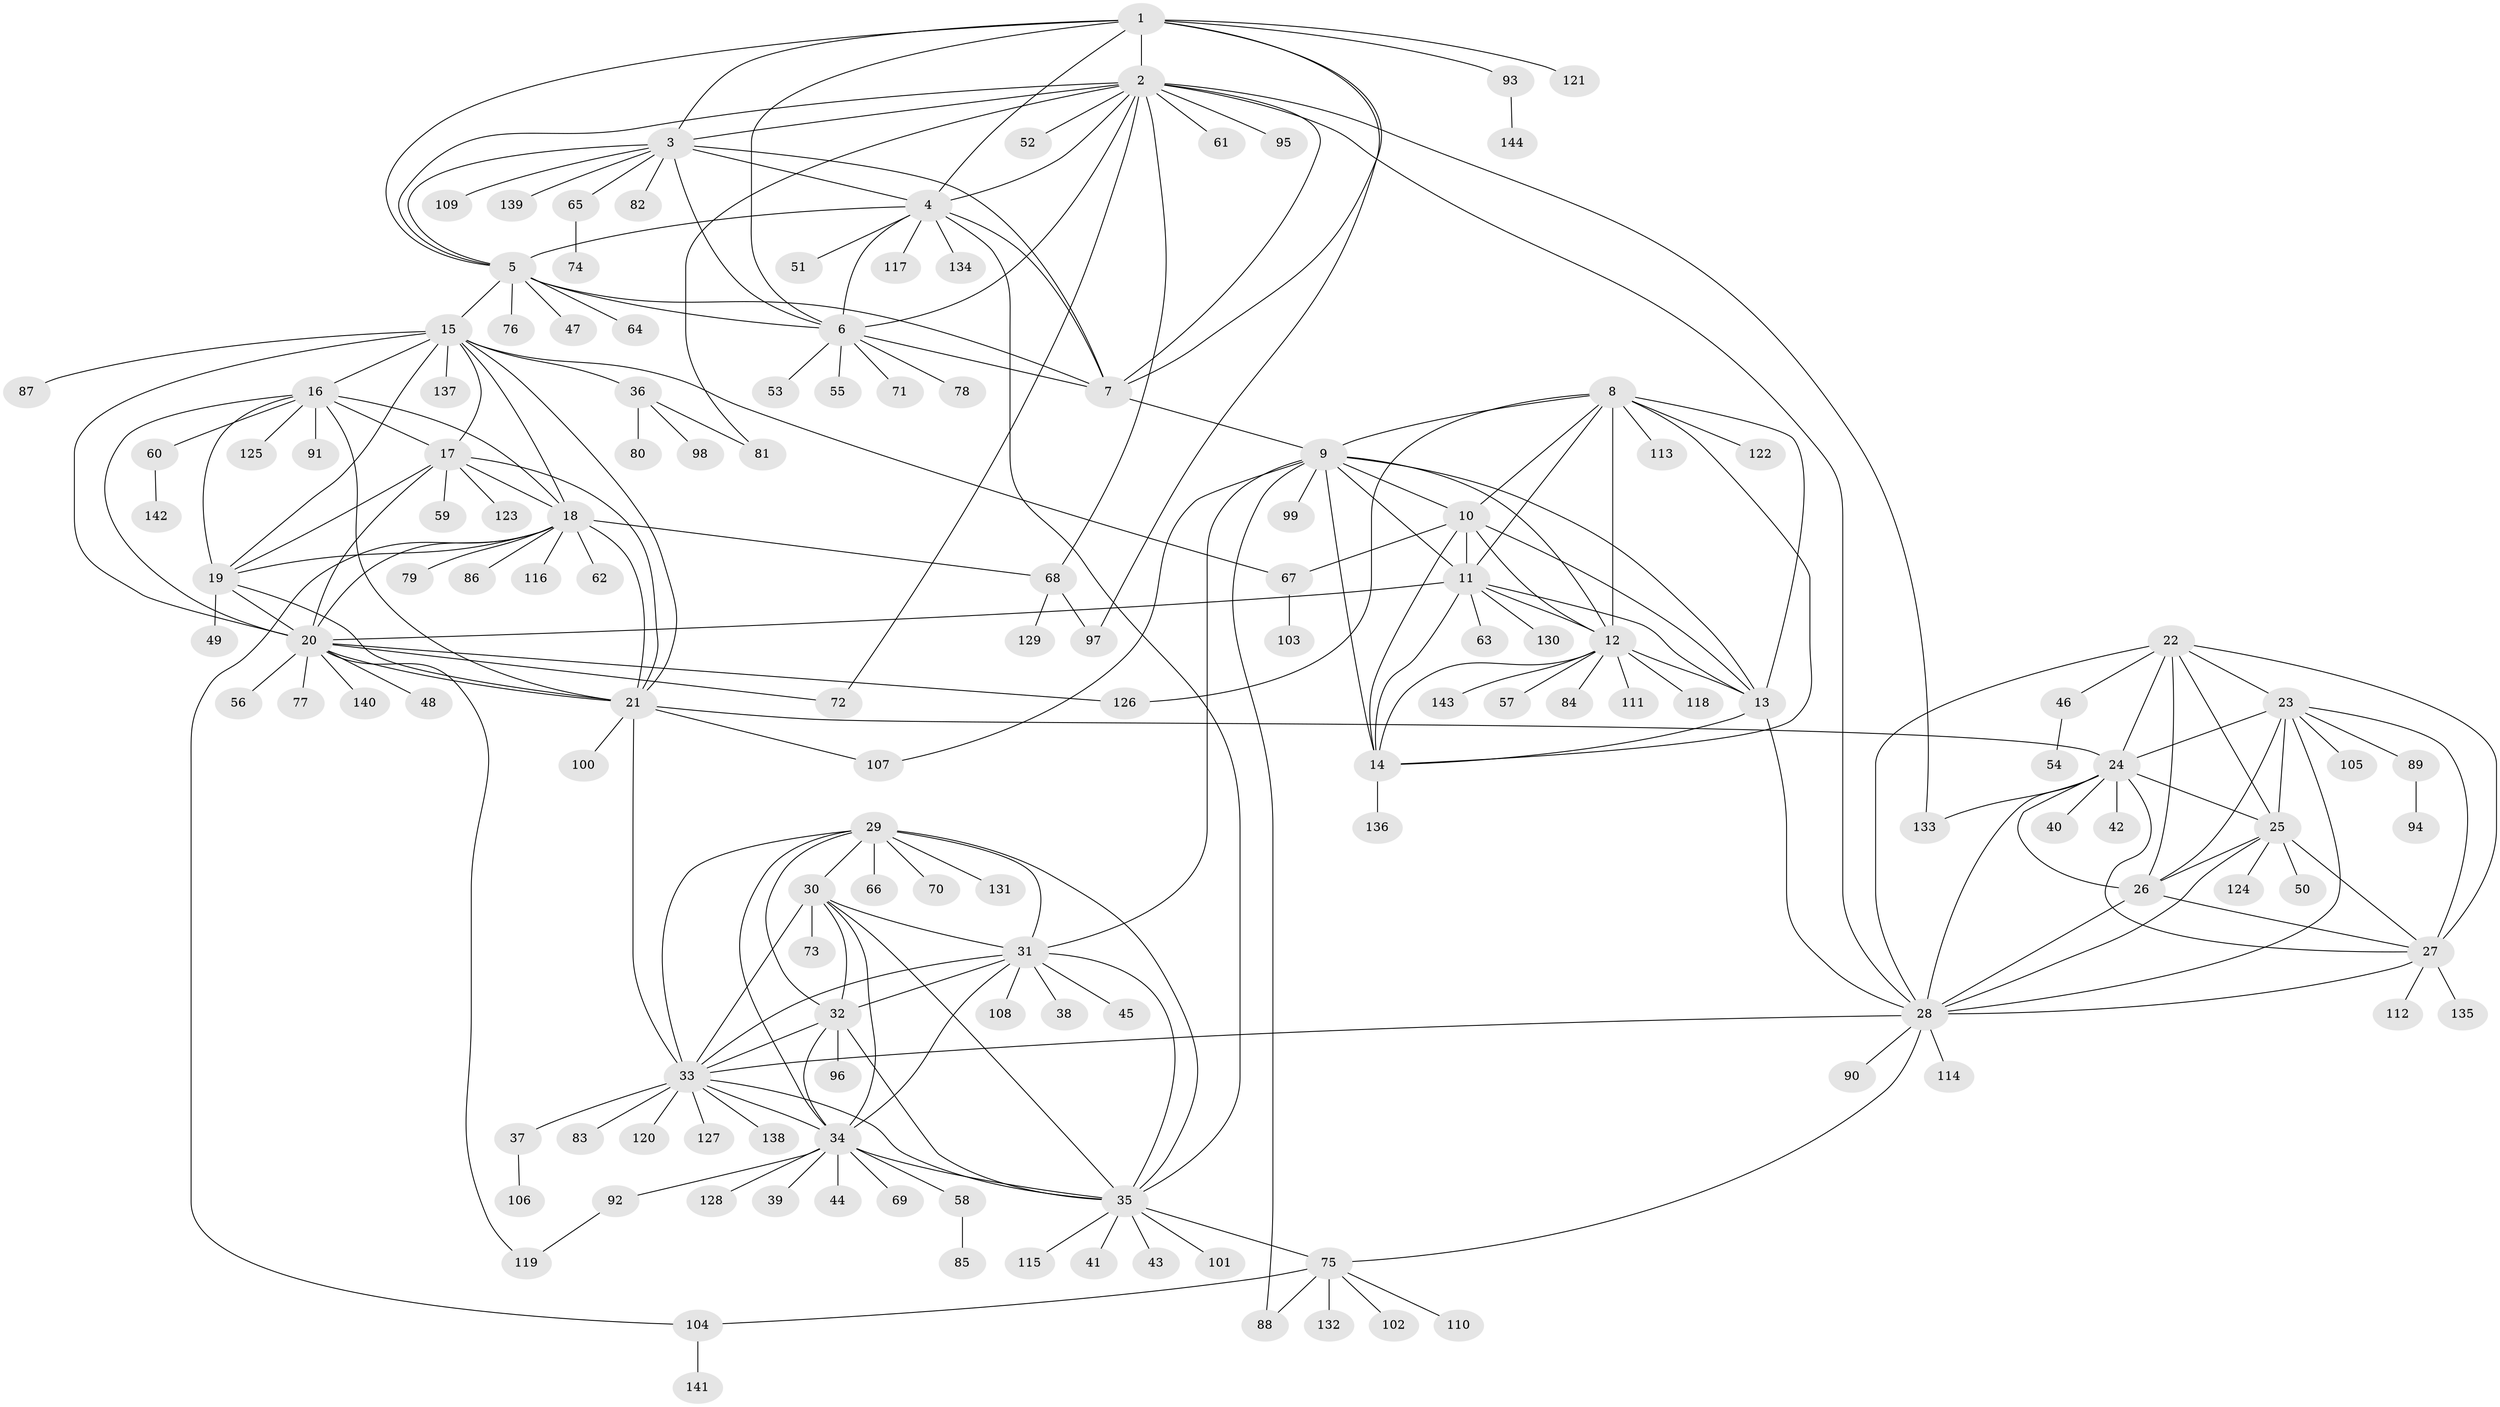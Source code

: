 // Generated by graph-tools (version 1.1) at 2025/50/03/09/25 03:50:30]
// undirected, 144 vertices, 236 edges
graph export_dot {
graph [start="1"]
  node [color=gray90,style=filled];
  1;
  2;
  3;
  4;
  5;
  6;
  7;
  8;
  9;
  10;
  11;
  12;
  13;
  14;
  15;
  16;
  17;
  18;
  19;
  20;
  21;
  22;
  23;
  24;
  25;
  26;
  27;
  28;
  29;
  30;
  31;
  32;
  33;
  34;
  35;
  36;
  37;
  38;
  39;
  40;
  41;
  42;
  43;
  44;
  45;
  46;
  47;
  48;
  49;
  50;
  51;
  52;
  53;
  54;
  55;
  56;
  57;
  58;
  59;
  60;
  61;
  62;
  63;
  64;
  65;
  66;
  67;
  68;
  69;
  70;
  71;
  72;
  73;
  74;
  75;
  76;
  77;
  78;
  79;
  80;
  81;
  82;
  83;
  84;
  85;
  86;
  87;
  88;
  89;
  90;
  91;
  92;
  93;
  94;
  95;
  96;
  97;
  98;
  99;
  100;
  101;
  102;
  103;
  104;
  105;
  106;
  107;
  108;
  109;
  110;
  111;
  112;
  113;
  114;
  115;
  116;
  117;
  118;
  119;
  120;
  121;
  122;
  123;
  124;
  125;
  126;
  127;
  128;
  129;
  130;
  131;
  132;
  133;
  134;
  135;
  136;
  137;
  138;
  139;
  140;
  141;
  142;
  143;
  144;
  1 -- 2;
  1 -- 3;
  1 -- 4;
  1 -- 5;
  1 -- 6;
  1 -- 7;
  1 -- 93;
  1 -- 97;
  1 -- 121;
  2 -- 3;
  2 -- 4;
  2 -- 5;
  2 -- 6;
  2 -- 7;
  2 -- 28;
  2 -- 52;
  2 -- 61;
  2 -- 68;
  2 -- 72;
  2 -- 81;
  2 -- 95;
  2 -- 133;
  3 -- 4;
  3 -- 5;
  3 -- 6;
  3 -- 7;
  3 -- 65;
  3 -- 82;
  3 -- 109;
  3 -- 139;
  4 -- 5;
  4 -- 6;
  4 -- 7;
  4 -- 35;
  4 -- 51;
  4 -- 117;
  4 -- 134;
  5 -- 6;
  5 -- 7;
  5 -- 15;
  5 -- 47;
  5 -- 64;
  5 -- 76;
  6 -- 7;
  6 -- 53;
  6 -- 55;
  6 -- 71;
  6 -- 78;
  7 -- 9;
  8 -- 9;
  8 -- 10;
  8 -- 11;
  8 -- 12;
  8 -- 13;
  8 -- 14;
  8 -- 113;
  8 -- 122;
  8 -- 126;
  9 -- 10;
  9 -- 11;
  9 -- 12;
  9 -- 13;
  9 -- 14;
  9 -- 31;
  9 -- 88;
  9 -- 99;
  9 -- 107;
  10 -- 11;
  10 -- 12;
  10 -- 13;
  10 -- 14;
  10 -- 67;
  11 -- 12;
  11 -- 13;
  11 -- 14;
  11 -- 20;
  11 -- 63;
  11 -- 130;
  12 -- 13;
  12 -- 14;
  12 -- 57;
  12 -- 84;
  12 -- 111;
  12 -- 118;
  12 -- 143;
  13 -- 14;
  13 -- 28;
  14 -- 136;
  15 -- 16;
  15 -- 17;
  15 -- 18;
  15 -- 19;
  15 -- 20;
  15 -- 21;
  15 -- 36;
  15 -- 67;
  15 -- 87;
  15 -- 137;
  16 -- 17;
  16 -- 18;
  16 -- 19;
  16 -- 20;
  16 -- 21;
  16 -- 60;
  16 -- 91;
  16 -- 125;
  17 -- 18;
  17 -- 19;
  17 -- 20;
  17 -- 21;
  17 -- 59;
  17 -- 123;
  18 -- 19;
  18 -- 20;
  18 -- 21;
  18 -- 62;
  18 -- 68;
  18 -- 79;
  18 -- 86;
  18 -- 104;
  18 -- 116;
  19 -- 20;
  19 -- 21;
  19 -- 49;
  20 -- 21;
  20 -- 48;
  20 -- 56;
  20 -- 72;
  20 -- 77;
  20 -- 119;
  20 -- 126;
  20 -- 140;
  21 -- 24;
  21 -- 33;
  21 -- 100;
  21 -- 107;
  22 -- 23;
  22 -- 24;
  22 -- 25;
  22 -- 26;
  22 -- 27;
  22 -- 28;
  22 -- 46;
  23 -- 24;
  23 -- 25;
  23 -- 26;
  23 -- 27;
  23 -- 28;
  23 -- 89;
  23 -- 105;
  24 -- 25;
  24 -- 26;
  24 -- 27;
  24 -- 28;
  24 -- 40;
  24 -- 42;
  24 -- 133;
  25 -- 26;
  25 -- 27;
  25 -- 28;
  25 -- 50;
  25 -- 124;
  26 -- 27;
  26 -- 28;
  27 -- 28;
  27 -- 112;
  27 -- 135;
  28 -- 33;
  28 -- 75;
  28 -- 90;
  28 -- 114;
  29 -- 30;
  29 -- 31;
  29 -- 32;
  29 -- 33;
  29 -- 34;
  29 -- 35;
  29 -- 66;
  29 -- 70;
  29 -- 131;
  30 -- 31;
  30 -- 32;
  30 -- 33;
  30 -- 34;
  30 -- 35;
  30 -- 73;
  31 -- 32;
  31 -- 33;
  31 -- 34;
  31 -- 35;
  31 -- 38;
  31 -- 45;
  31 -- 108;
  32 -- 33;
  32 -- 34;
  32 -- 35;
  32 -- 96;
  33 -- 34;
  33 -- 35;
  33 -- 37;
  33 -- 83;
  33 -- 120;
  33 -- 127;
  33 -- 138;
  34 -- 35;
  34 -- 39;
  34 -- 44;
  34 -- 58;
  34 -- 69;
  34 -- 92;
  34 -- 128;
  35 -- 41;
  35 -- 43;
  35 -- 75;
  35 -- 101;
  35 -- 115;
  36 -- 80;
  36 -- 81;
  36 -- 98;
  37 -- 106;
  46 -- 54;
  58 -- 85;
  60 -- 142;
  65 -- 74;
  67 -- 103;
  68 -- 97;
  68 -- 129;
  75 -- 88;
  75 -- 102;
  75 -- 104;
  75 -- 110;
  75 -- 132;
  89 -- 94;
  92 -- 119;
  93 -- 144;
  104 -- 141;
}
